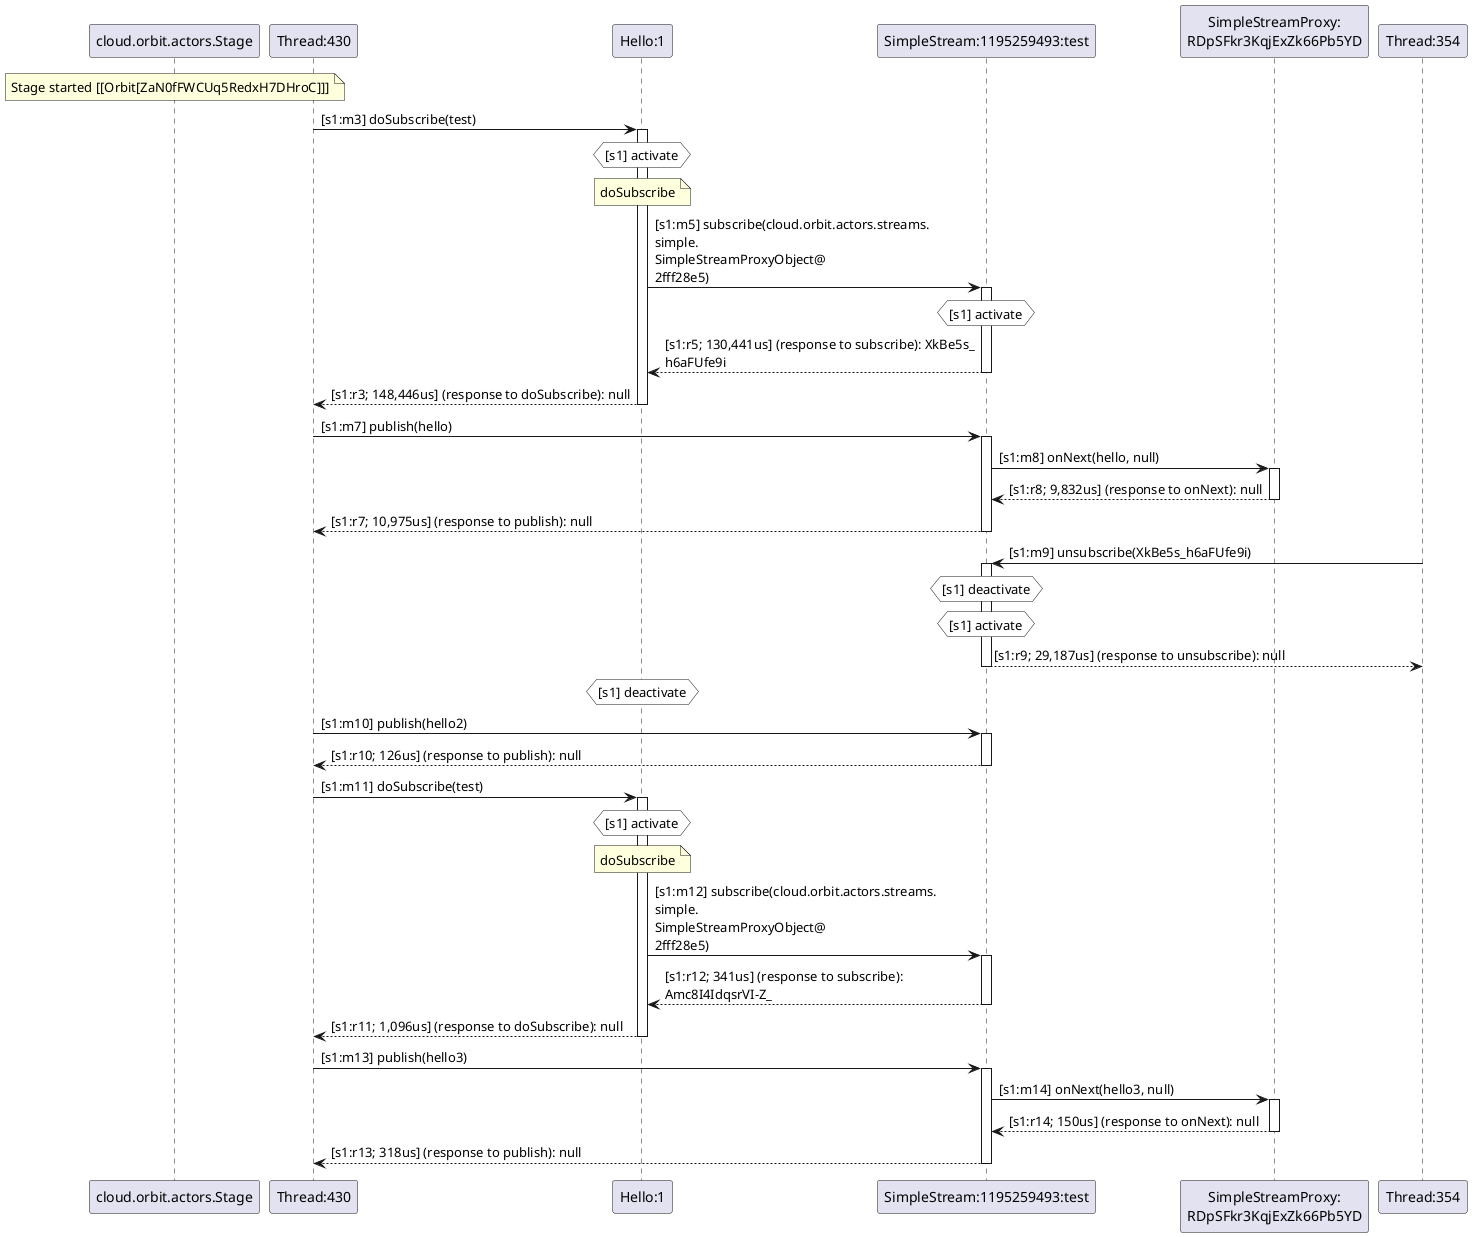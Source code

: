 @startuml
note over "cloud.orbit.actors.Stage": Stage started [[Orbit[ZaN0fFWCUq5RedxH7DHroC]]]
"Thread:430" -> "Hello:1" : [s1:m3] doSubscribe(test)
activate "Hello:1"
hnote over "Hello:1" #white : [s1] activate
note over "Hello:1": doSubscribe
"Hello:1" -> "SimpleStream:1195259493:test" : [s1:m5] subscribe(cloud.orbit.actors.streams.\nsimple.\nSimpleStreamProxyObject@\n2fff28e5)
activate "SimpleStream:1195259493:test"
hnote over "SimpleStream:1195259493:test" #white : [s1] activate
"SimpleStream:1195259493:test" --> "Hello:1" : [s1:r5; 130,441us] (response to subscribe): XkBe5s_\nh6aFUfe9i
deactivate "SimpleStream:1195259493:test"
"Hello:1" --> "Thread:430" : [s1:r3; 148,446us] (response to doSubscribe): null
deactivate "Hello:1"
"Thread:430" -> "SimpleStream:1195259493:test" : [s1:m7] publish(hello)
activate "SimpleStream:1195259493:test"
"SimpleStream:1195259493:test" -> "SimpleStreamProxy:\nRDpSFkr3KqjExZk66Pb5YD" : [s1:m8] onNext(hello, null)
activate "SimpleStreamProxy:\nRDpSFkr3KqjExZk66Pb5YD"
"SimpleStreamProxy:\nRDpSFkr3KqjExZk66Pb5YD" --> "SimpleStream:1195259493:test" : [s1:r8; 9,832us] (response to onNext): null
deactivate "SimpleStreamProxy:\nRDpSFkr3KqjExZk66Pb5YD"
"SimpleStream:1195259493:test" --> "Thread:430" : [s1:r7; 10,975us] (response to publish): null
deactivate "SimpleStream:1195259493:test"
"Thread:354" -> "SimpleStream:1195259493:test" : [s1:m9] unsubscribe(XkBe5s_h6aFUfe9i)
activate "SimpleStream:1195259493:test"
hnote over "SimpleStream:1195259493:test" #white : [s1] deactivate
hnote over "SimpleStream:1195259493:test" #white : [s1] activate
"SimpleStream:1195259493:test" --> "Thread:354" : [s1:r9; 29,187us] (response to unsubscribe): null
deactivate "SimpleStream:1195259493:test"
hnote over "Hello:1" #white : [s1] deactivate
"Thread:430" -> "SimpleStream:1195259493:test" : [s1:m10] publish(hello2)
activate "SimpleStream:1195259493:test"
"SimpleStream:1195259493:test" --> "Thread:430" : [s1:r10; 126us] (response to publish): null
deactivate "SimpleStream:1195259493:test"
"Thread:430" -> "Hello:1" : [s1:m11] doSubscribe(test)
activate "Hello:1"
hnote over "Hello:1" #white : [s1] activate
note over "Hello:1": doSubscribe
"Hello:1" -> "SimpleStream:1195259493:test" : [s1:m12] subscribe(cloud.orbit.actors.streams.\nsimple.\nSimpleStreamProxyObject@\n2fff28e5)
activate "SimpleStream:1195259493:test"
"SimpleStream:1195259493:test" --> "Hello:1" : [s1:r12; 341us] (response to subscribe): \nAmc8I4IdqsrVI-Z_
deactivate "SimpleStream:1195259493:test"
"Hello:1" --> "Thread:430" : [s1:r11; 1,096us] (response to doSubscribe): null
deactivate "Hello:1"
"Thread:430" -> "SimpleStream:1195259493:test" : [s1:m13] publish(hello3)
activate "SimpleStream:1195259493:test"
"SimpleStream:1195259493:test" -> "SimpleStreamProxy:\nRDpSFkr3KqjExZk66Pb5YD" : [s1:m14] onNext(hello3, null)
activate "SimpleStreamProxy:\nRDpSFkr3KqjExZk66Pb5YD"
"SimpleStreamProxy:\nRDpSFkr3KqjExZk66Pb5YD" --> "SimpleStream:1195259493:test" : [s1:r14; 150us] (response to onNext): null
deactivate "SimpleStreamProxy:\nRDpSFkr3KqjExZk66Pb5YD"
"SimpleStream:1195259493:test" --> "Thread:430" : [s1:r13; 318us] (response to publish): null
deactivate "SimpleStream:1195259493:test"
@enduml
